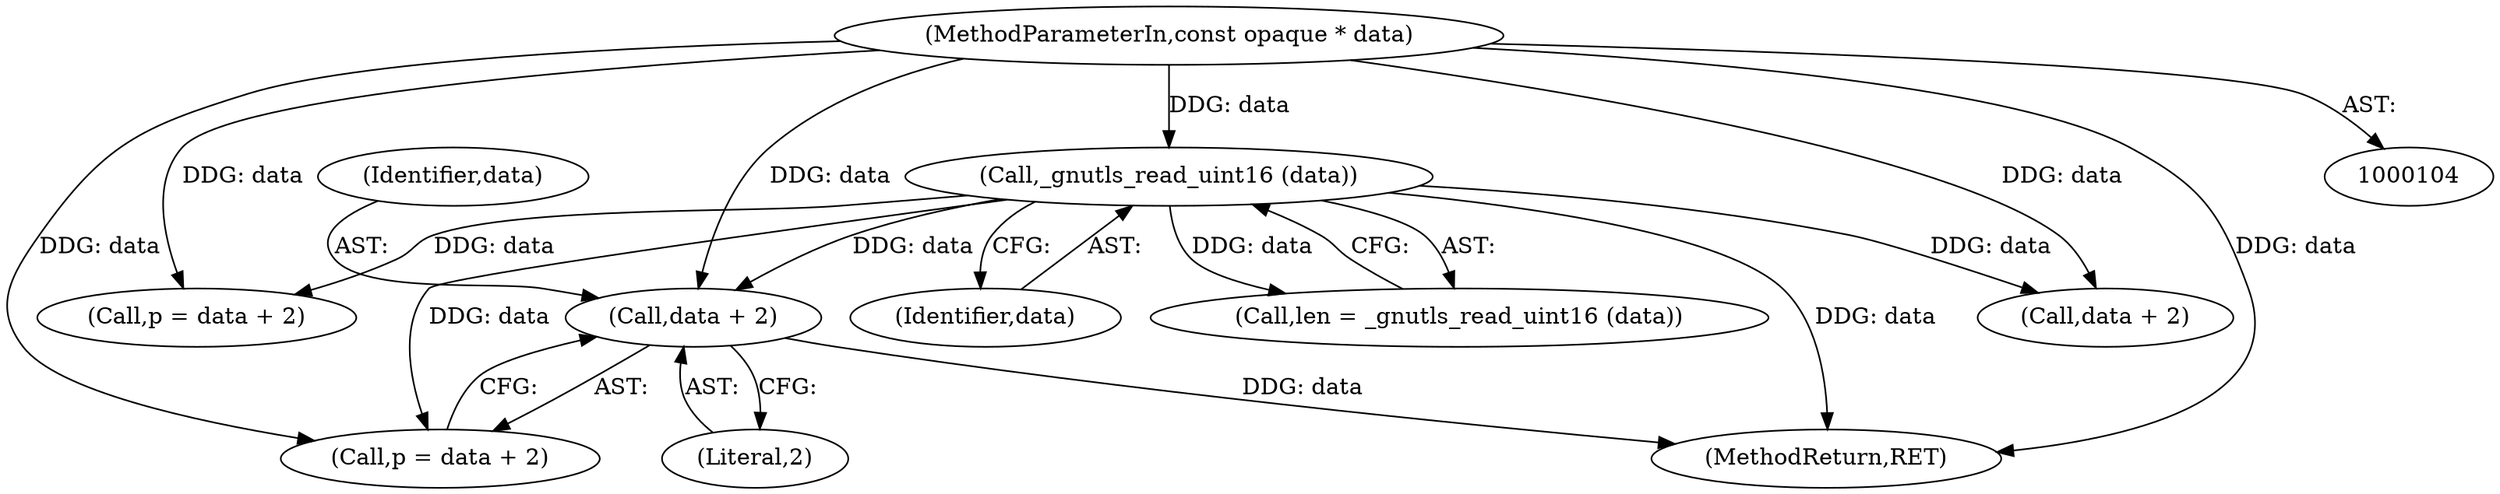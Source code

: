 digraph "0_savannah_bc8102405fda11ea00ca3b42acc4f4bce9d6e97b@pointer" {
"1000148" [label="(Call,data + 2)"];
"1000136" [label="(Call,_gnutls_read_uint16 (data))"];
"1000106" [label="(MethodParameterIn,const opaque * data)"];
"1000146" [label="(Call,p = data + 2)"];
"1000134" [label="(Call,len = _gnutls_read_uint16 (data))"];
"1000248" [label="(MethodReturn,RET)"];
"1000207" [label="(Call,p = data + 2)"];
"1000209" [label="(Call,data + 2)"];
"1000150" [label="(Literal,2)"];
"1000106" [label="(MethodParameterIn,const opaque * data)"];
"1000136" [label="(Call,_gnutls_read_uint16 (data))"];
"1000148" [label="(Call,data + 2)"];
"1000149" [label="(Identifier,data)"];
"1000137" [label="(Identifier,data)"];
"1000148" -> "1000146"  [label="AST: "];
"1000148" -> "1000150"  [label="CFG: "];
"1000149" -> "1000148"  [label="AST: "];
"1000150" -> "1000148"  [label="AST: "];
"1000146" -> "1000148"  [label="CFG: "];
"1000148" -> "1000248"  [label="DDG: data"];
"1000136" -> "1000148"  [label="DDG: data"];
"1000106" -> "1000148"  [label="DDG: data"];
"1000136" -> "1000134"  [label="AST: "];
"1000136" -> "1000137"  [label="CFG: "];
"1000137" -> "1000136"  [label="AST: "];
"1000134" -> "1000136"  [label="CFG: "];
"1000136" -> "1000248"  [label="DDG: data"];
"1000136" -> "1000134"  [label="DDG: data"];
"1000106" -> "1000136"  [label="DDG: data"];
"1000136" -> "1000146"  [label="DDG: data"];
"1000136" -> "1000207"  [label="DDG: data"];
"1000136" -> "1000209"  [label="DDG: data"];
"1000106" -> "1000104"  [label="AST: "];
"1000106" -> "1000248"  [label="DDG: data"];
"1000106" -> "1000146"  [label="DDG: data"];
"1000106" -> "1000207"  [label="DDG: data"];
"1000106" -> "1000209"  [label="DDG: data"];
}
